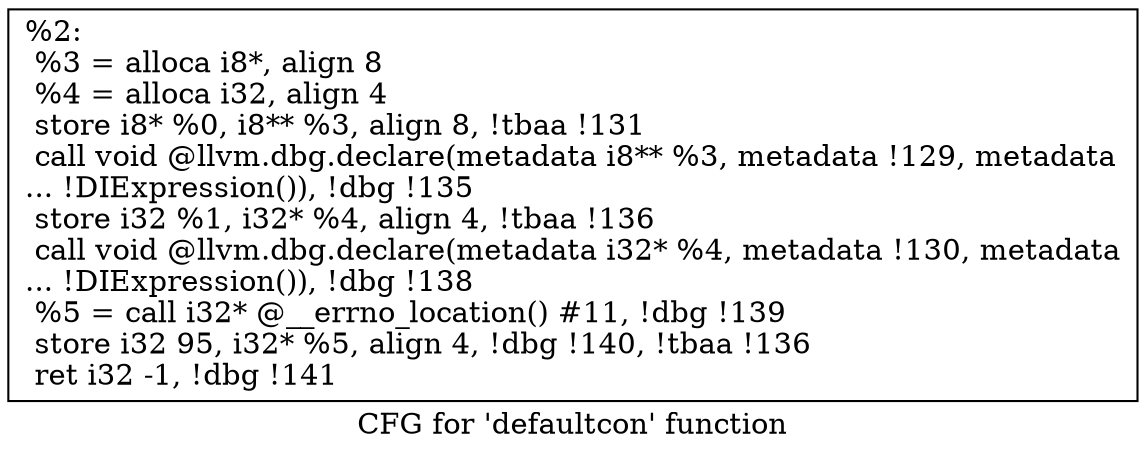 digraph "CFG for 'defaultcon' function" {
	label="CFG for 'defaultcon' function";

	Node0x2524cc0 [shape=record,label="{%2:\l  %3 = alloca i8*, align 8\l  %4 = alloca i32, align 4\l  store i8* %0, i8** %3, align 8, !tbaa !131\l  call void @llvm.dbg.declare(metadata i8** %3, metadata !129, metadata\l... !DIExpression()), !dbg !135\l  store i32 %1, i32* %4, align 4, !tbaa !136\l  call void @llvm.dbg.declare(metadata i32* %4, metadata !130, metadata\l... !DIExpression()), !dbg !138\l  %5 = call i32* @__errno_location() #11, !dbg !139\l  store i32 95, i32* %5, align 4, !dbg !140, !tbaa !136\l  ret i32 -1, !dbg !141\l}"];
}
